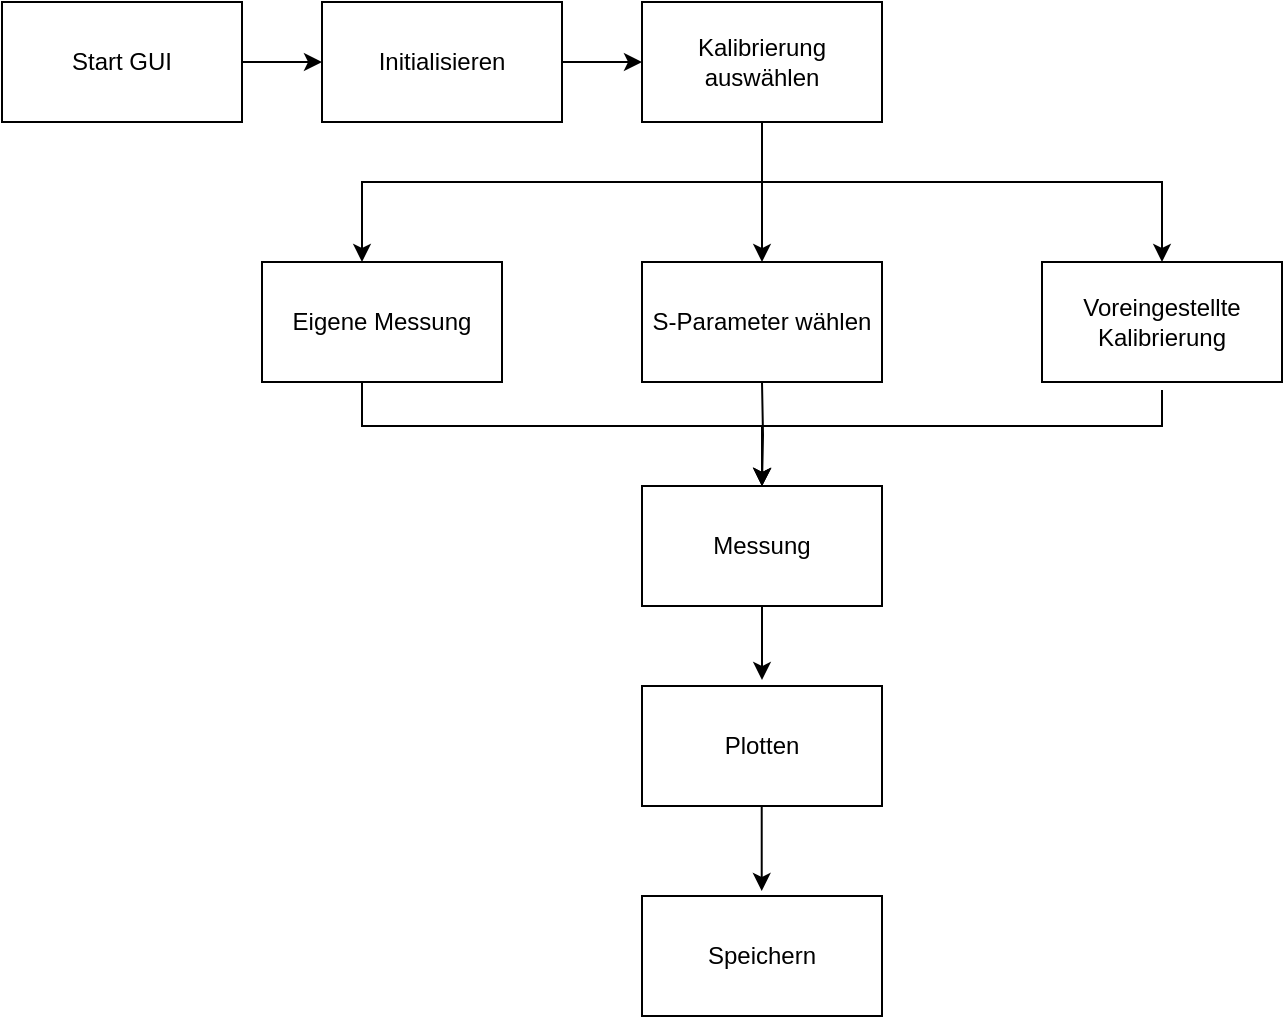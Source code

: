 <mxfile version="24.6.4" type="device">
  <diagram id="C5RBs43oDa-KdzZeNtuy" name="Page-1">
    <mxGraphModel dx="1185" dy="684" grid="1" gridSize="10" guides="1" tooltips="1" connect="1" arrows="1" fold="1" page="1" pageScale="1" pageWidth="827" pageHeight="1169" math="0" shadow="0">
      <root>
        <mxCell id="WIyWlLk6GJQsqaUBKTNV-0" />
        <mxCell id="WIyWlLk6GJQsqaUBKTNV-1" parent="WIyWlLk6GJQsqaUBKTNV-0" />
        <mxCell id="2CXnayc6NnahpAtSQl0N-38" value="" style="edgeStyle=orthogonalEdgeStyle;rounded=0;orthogonalLoop=1;jettySize=auto;html=1;" parent="WIyWlLk6GJQsqaUBKTNV-1" target="2CXnayc6NnahpAtSQl0N-34" edge="1">
          <mxGeometry relative="1" as="geometry">
            <mxPoint x="430" y="220" as="sourcePoint" />
          </mxGeometry>
        </mxCell>
        <mxCell id="2CXnayc6NnahpAtSQl0N-48" value="" style="edgeStyle=orthogonalEdgeStyle;rounded=0;orthogonalLoop=1;jettySize=auto;html=1;" parent="WIyWlLk6GJQsqaUBKTNV-1" source="2CXnayc6NnahpAtSQl0N-0" target="2CXnayc6NnahpAtSQl0N-9" edge="1">
          <mxGeometry relative="1" as="geometry" />
        </mxCell>
        <mxCell id="2CXnayc6NnahpAtSQl0N-0" value="Start GUI" style="rounded=0;whiteSpace=wrap;html=1;" parent="WIyWlLk6GJQsqaUBKTNV-1" vertex="1">
          <mxGeometry x="50" y="30" width="120" height="60" as="geometry" />
        </mxCell>
        <mxCell id="2CXnayc6NnahpAtSQl0N-25" value="" style="edgeStyle=orthogonalEdgeStyle;rounded=0;orthogonalLoop=1;jettySize=auto;html=1;entryX=0.5;entryY=0;entryDx=0;entryDy=0;" parent="WIyWlLk6GJQsqaUBKTNV-1" source="2CXnayc6NnahpAtSQl0N-2" edge="1">
          <mxGeometry relative="1" as="geometry">
            <Array as="points">
              <mxPoint x="430" y="120" />
              <mxPoint x="630" y="120" />
            </Array>
            <mxPoint x="630" y="160" as="targetPoint" />
          </mxGeometry>
        </mxCell>
        <mxCell id="2CXnayc6NnahpAtSQl0N-26" value="" style="edgeStyle=orthogonalEdgeStyle;rounded=0;orthogonalLoop=1;jettySize=auto;html=1;entryX=0.5;entryY=0;entryDx=0;entryDy=0;" parent="WIyWlLk6GJQsqaUBKTNV-1" source="2CXnayc6NnahpAtSQl0N-2" edge="1">
          <mxGeometry relative="1" as="geometry">
            <Array as="points">
              <mxPoint x="430" y="120" />
              <mxPoint x="230" y="120" />
            </Array>
            <mxPoint x="230" y="160" as="targetPoint" />
          </mxGeometry>
        </mxCell>
        <mxCell id="2CXnayc6NnahpAtSQl0N-2" value="Kalibrierung auswählen" style="rounded=0;whiteSpace=wrap;html=1;" parent="WIyWlLk6GJQsqaUBKTNV-1" vertex="1">
          <mxGeometry x="370" y="30" width="120" height="60" as="geometry" />
        </mxCell>
        <mxCell id="2CXnayc6NnahpAtSQl0N-49" value="" style="edgeStyle=orthogonalEdgeStyle;rounded=0;orthogonalLoop=1;jettySize=auto;html=1;" parent="WIyWlLk6GJQsqaUBKTNV-1" source="2CXnayc6NnahpAtSQl0N-9" target="2CXnayc6NnahpAtSQl0N-2" edge="1">
          <mxGeometry relative="1" as="geometry" />
        </mxCell>
        <mxCell id="2CXnayc6NnahpAtSQl0N-9" value="Initialisieren" style="rounded=0;whiteSpace=wrap;html=1;" parent="WIyWlLk6GJQsqaUBKTNV-1" vertex="1">
          <mxGeometry x="210" y="30" width="120" height="60" as="geometry" />
        </mxCell>
        <mxCell id="2CXnayc6NnahpAtSQl0N-35" value="" style="edgeStyle=orthogonalEdgeStyle;rounded=0;orthogonalLoop=1;jettySize=auto;html=1;entryX=0.5;entryY=0;entryDx=0;entryDy=0;" parent="WIyWlLk6GJQsqaUBKTNV-1" target="2CXnayc6NnahpAtSQl0N-34" edge="1">
          <mxGeometry relative="1" as="geometry">
            <mxPoint x="230" y="300" as="targetPoint" />
            <Array as="points">
              <mxPoint x="230" y="242" />
              <mxPoint x="430" y="242" />
            </Array>
            <mxPoint x="230" y="220" as="sourcePoint" />
          </mxGeometry>
        </mxCell>
        <mxCell id="2CXnayc6NnahpAtSQl0N-27" value="" style="edgeStyle=orthogonalEdgeStyle;rounded=0;orthogonalLoop=1;jettySize=auto;html=1;" parent="WIyWlLk6GJQsqaUBKTNV-1" edge="1">
          <mxGeometry relative="1" as="geometry">
            <mxPoint x="430" y="90" as="sourcePoint" />
            <mxPoint x="430" y="160" as="targetPoint" />
            <Array as="points">
              <mxPoint x="430" y="160" />
            </Array>
          </mxGeometry>
        </mxCell>
        <mxCell id="2CXnayc6NnahpAtSQl0N-46" value="" style="edgeStyle=orthogonalEdgeStyle;rounded=0;orthogonalLoop=1;jettySize=auto;html=1;entryX=0.5;entryY=0;entryDx=0;entryDy=0;" parent="WIyWlLk6GJQsqaUBKTNV-1" source="2CXnayc6NnahpAtSQl0N-34" edge="1">
          <mxGeometry relative="1" as="geometry">
            <mxPoint x="430" y="369" as="targetPoint" />
          </mxGeometry>
        </mxCell>
        <mxCell id="2CXnayc6NnahpAtSQl0N-34" value="Messung" style="rounded=0;whiteSpace=wrap;html=1;" parent="WIyWlLk6GJQsqaUBKTNV-1" vertex="1">
          <mxGeometry x="370" y="272" width="120" height="60" as="geometry" />
        </mxCell>
        <mxCell id="2CXnayc6NnahpAtSQl0N-36" value="" style="edgeStyle=orthogonalEdgeStyle;rounded=0;orthogonalLoop=1;jettySize=auto;html=1;entryX=0.5;entryY=0;entryDx=0;entryDy=0;" parent="WIyWlLk6GJQsqaUBKTNV-1" target="2CXnayc6NnahpAtSQl0N-34" edge="1">
          <mxGeometry relative="1" as="geometry">
            <mxPoint x="827" y="286" as="targetPoint" />
            <mxPoint x="630" y="224" as="sourcePoint" />
            <Array as="points">
              <mxPoint x="630" y="224" />
              <mxPoint x="630" y="242" />
              <mxPoint x="430" y="242" />
            </Array>
          </mxGeometry>
        </mxCell>
        <mxCell id="2CXnayc6NnahpAtSQl0N-47" value="" style="edgeStyle=orthogonalEdgeStyle;rounded=0;orthogonalLoop=1;jettySize=auto;html=1;" parent="WIyWlLk6GJQsqaUBKTNV-1" edge="1">
          <mxGeometry relative="1" as="geometry">
            <mxPoint x="429.86" y="474.5" as="targetPoint" />
            <mxPoint x="429.86" y="429.5" as="sourcePoint" />
          </mxGeometry>
        </mxCell>
        <mxCell id="2CXnayc6NnahpAtSQl0N-50" value="Eigene Messung" style="rounded=0;whiteSpace=wrap;html=1;" parent="WIyWlLk6GJQsqaUBKTNV-1" vertex="1">
          <mxGeometry x="180" y="160" width="120" height="60" as="geometry" />
        </mxCell>
        <mxCell id="MVE_-2PdlN3Txyp9Y1q8-0" value="S-Parameter wählen" style="rounded=0;whiteSpace=wrap;html=1;" vertex="1" parent="WIyWlLk6GJQsqaUBKTNV-1">
          <mxGeometry x="370" y="160" width="120" height="60" as="geometry" />
        </mxCell>
        <mxCell id="MVE_-2PdlN3Txyp9Y1q8-1" value="Voreingestellte Kalibrierung" style="rounded=0;whiteSpace=wrap;html=1;" vertex="1" parent="WIyWlLk6GJQsqaUBKTNV-1">
          <mxGeometry x="570" y="160" width="120" height="60" as="geometry" />
        </mxCell>
        <mxCell id="MVE_-2PdlN3Txyp9Y1q8-2" value="Plotten" style="rounded=0;whiteSpace=wrap;html=1;" vertex="1" parent="WIyWlLk6GJQsqaUBKTNV-1">
          <mxGeometry x="370" y="372" width="120" height="60" as="geometry" />
        </mxCell>
        <mxCell id="MVE_-2PdlN3Txyp9Y1q8-3" value="Speichern" style="rounded=0;whiteSpace=wrap;html=1;" vertex="1" parent="WIyWlLk6GJQsqaUBKTNV-1">
          <mxGeometry x="370" y="477" width="120" height="60" as="geometry" />
        </mxCell>
      </root>
    </mxGraphModel>
  </diagram>
</mxfile>
